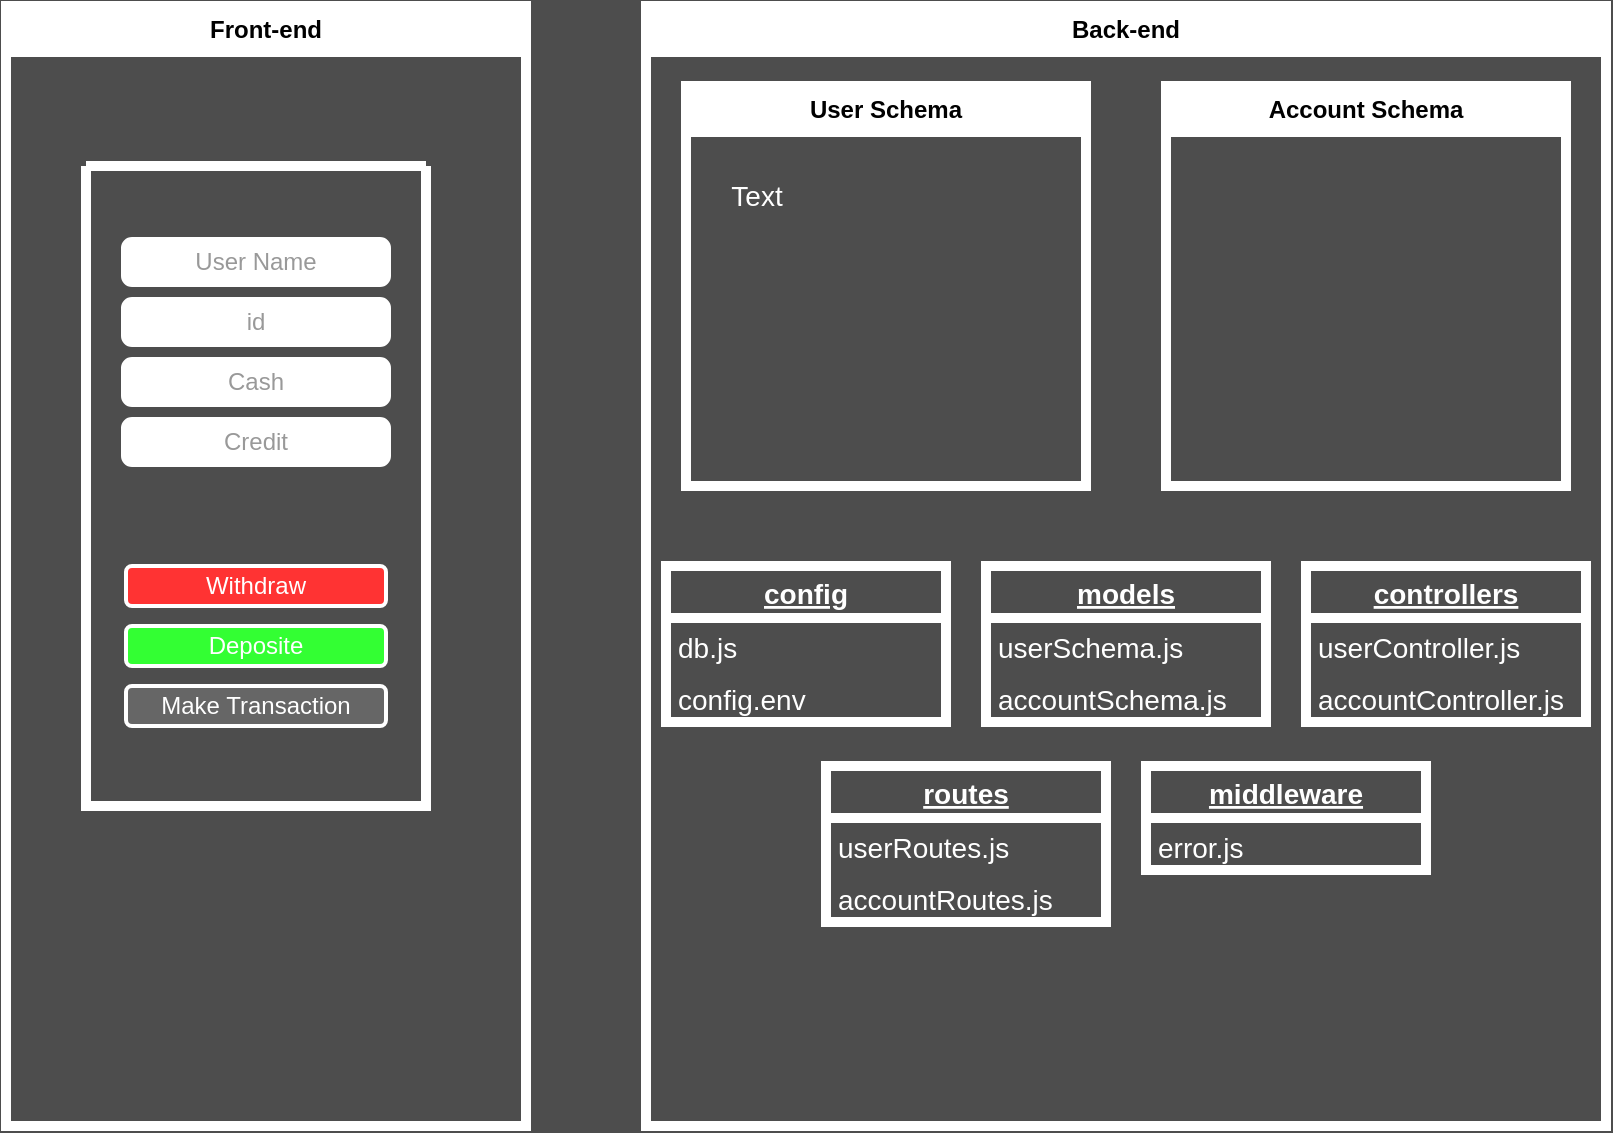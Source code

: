 <mxfile version="20.8.23" type="github">
  <diagram name="‫עמוד-1‬" id="669H-x8ZkATwqJho2Dp_">
    <mxGraphModel dx="954" dy="616" grid="1" gridSize="10" guides="1" tooltips="1" connect="1" arrows="1" fold="1" page="1" pageScale="1" pageWidth="850" pageHeight="1100" background="#4D4D4D" math="0" shadow="0">
      <root>
        <mxCell id="0" />
        <mxCell id="1" parent="0" />
        <mxCell id="kBXu6ObaHWG-ue7Rh79I-1" value="Back-end" style="swimlane;whiteSpace=wrap;html=1;strokeColor=#FFFFFF;strokeWidth=5;" vertex="1" parent="1">
          <mxGeometry x="360" y="40" width="480" height="560" as="geometry" />
        </mxCell>
        <mxCell id="kBXu6ObaHWG-ue7Rh79I-11" value="User Schema" style="swimlane;whiteSpace=wrap;html=1;strokeColor=#FFFFFF;strokeWidth=5;" vertex="1" parent="kBXu6ObaHWG-ue7Rh79I-1">
          <mxGeometry x="20" y="40" width="200" height="200" as="geometry" />
        </mxCell>
        <mxCell id="kBXu6ObaHWG-ue7Rh79I-39" value="Text" style="text;html=1;align=center;verticalAlign=middle;resizable=0;points=[];autosize=1;strokeColor=none;fillColor=none;fontSize=14;fontColor=#FFFFFF;" vertex="1" parent="kBXu6ObaHWG-ue7Rh79I-11">
          <mxGeometry x="10" y="40" width="50" height="30" as="geometry" />
        </mxCell>
        <mxCell id="kBXu6ObaHWG-ue7Rh79I-14" value="Account Schema" style="swimlane;whiteSpace=wrap;html=1;strokeColor=#FFFFFF;strokeWidth=5;" vertex="1" parent="kBXu6ObaHWG-ue7Rh79I-1">
          <mxGeometry x="260" y="40" width="200" height="200" as="geometry" />
        </mxCell>
        <mxCell id="kBXu6ObaHWG-ue7Rh79I-15" value="controllers" style="swimlane;fontStyle=5;childLayout=stackLayout;horizontal=1;startSize=26;fillColor=none;horizontalStack=0;resizeParent=1;resizeParentMax=0;resizeLast=0;collapsible=1;marginBottom=0;strokeColor=#FFFFFF;strokeWidth=5;fontColor=#FFFFFF;fontSize=14;" vertex="1" parent="kBXu6ObaHWG-ue7Rh79I-1">
          <mxGeometry x="330" y="280" width="140" height="78" as="geometry" />
        </mxCell>
        <mxCell id="kBXu6ObaHWG-ue7Rh79I-16" value="userController.js" style="text;strokeColor=none;fillColor=none;align=left;verticalAlign=top;spacingLeft=4;spacingRight=4;overflow=hidden;rotatable=0;points=[[0,0.5],[1,0.5]];portConstraint=eastwest;fontColor=#FFFFFF;fontSize=14;" vertex="1" parent="kBXu6ObaHWG-ue7Rh79I-15">
          <mxGeometry y="26" width="140" height="26" as="geometry" />
        </mxCell>
        <mxCell id="kBXu6ObaHWG-ue7Rh79I-18" value="accountController.js" style="text;strokeColor=none;fillColor=none;align=left;verticalAlign=top;spacingLeft=4;spacingRight=4;overflow=hidden;rotatable=0;points=[[0,0.5],[1,0.5]];portConstraint=eastwest;fontColor=#FFFFFF;fontSize=14;" vertex="1" parent="kBXu6ObaHWG-ue7Rh79I-15">
          <mxGeometry y="52" width="140" height="26" as="geometry" />
        </mxCell>
        <mxCell id="kBXu6ObaHWG-ue7Rh79I-20" value="models" style="swimlane;fontStyle=5;childLayout=stackLayout;horizontal=1;startSize=26;fillColor=none;horizontalStack=0;resizeParent=1;resizeParentMax=0;resizeLast=0;collapsible=1;marginBottom=0;strokeColor=#FFFFFF;strokeWidth=5;fontColor=#FFFFFF;fontSize=14;" vertex="1" parent="kBXu6ObaHWG-ue7Rh79I-1">
          <mxGeometry x="170" y="280" width="140" height="78" as="geometry" />
        </mxCell>
        <mxCell id="kBXu6ObaHWG-ue7Rh79I-21" value="userSchema.js" style="text;strokeColor=none;fillColor=none;align=left;verticalAlign=top;spacingLeft=4;spacingRight=4;overflow=hidden;rotatable=0;points=[[0,0.5],[1,0.5]];portConstraint=eastwest;fontColor=#FFFFFF;fontSize=14;" vertex="1" parent="kBXu6ObaHWG-ue7Rh79I-20">
          <mxGeometry y="26" width="140" height="26" as="geometry" />
        </mxCell>
        <mxCell id="kBXu6ObaHWG-ue7Rh79I-22" value="accountSchema.js" style="text;strokeColor=none;fillColor=none;align=left;verticalAlign=top;spacingLeft=4;spacingRight=4;overflow=hidden;rotatable=0;points=[[0,0.5],[1,0.5]];portConstraint=eastwest;fontColor=#FFFFFF;fontSize=14;" vertex="1" parent="kBXu6ObaHWG-ue7Rh79I-20">
          <mxGeometry y="52" width="140" height="26" as="geometry" />
        </mxCell>
        <mxCell id="kBXu6ObaHWG-ue7Rh79I-28" value="config" style="swimlane;fontStyle=5;childLayout=stackLayout;horizontal=1;startSize=26;fillColor=none;horizontalStack=0;resizeParent=1;resizeParentMax=0;resizeLast=0;collapsible=1;marginBottom=0;strokeColor=#FFFFFF;strokeWidth=5;fontColor=#FFFFFF;fontSize=14;" vertex="1" parent="kBXu6ObaHWG-ue7Rh79I-1">
          <mxGeometry x="10" y="280" width="140" height="78" as="geometry" />
        </mxCell>
        <mxCell id="kBXu6ObaHWG-ue7Rh79I-29" value="db.js" style="text;strokeColor=none;fillColor=none;align=left;verticalAlign=top;spacingLeft=4;spacingRight=4;overflow=hidden;rotatable=0;points=[[0,0.5],[1,0.5]];portConstraint=eastwest;fontColor=#FFFFFF;fontSize=14;" vertex="1" parent="kBXu6ObaHWG-ue7Rh79I-28">
          <mxGeometry y="26" width="140" height="26" as="geometry" />
        </mxCell>
        <mxCell id="kBXu6ObaHWG-ue7Rh79I-30" value="config.env" style="text;strokeColor=none;fillColor=none;align=left;verticalAlign=top;spacingLeft=4;spacingRight=4;overflow=hidden;rotatable=0;points=[[0,0.5],[1,0.5]];portConstraint=eastwest;fontColor=#FFFFFF;fontSize=14;" vertex="1" parent="kBXu6ObaHWG-ue7Rh79I-28">
          <mxGeometry y="52" width="140" height="26" as="geometry" />
        </mxCell>
        <mxCell id="kBXu6ObaHWG-ue7Rh79I-35" value="routes" style="swimlane;fontStyle=5;childLayout=stackLayout;horizontal=1;startSize=26;fillColor=none;horizontalStack=0;resizeParent=1;resizeParentMax=0;resizeLast=0;collapsible=1;marginBottom=0;strokeColor=#FFFFFF;strokeWidth=5;fontColor=#FFFFFF;fontSize=14;" vertex="1" parent="kBXu6ObaHWG-ue7Rh79I-1">
          <mxGeometry x="90" y="380" width="140" height="78" as="geometry" />
        </mxCell>
        <mxCell id="kBXu6ObaHWG-ue7Rh79I-36" value="userRoutes.js" style="text;strokeColor=none;fillColor=none;align=left;verticalAlign=top;spacingLeft=4;spacingRight=4;overflow=hidden;rotatable=0;points=[[0,0.5],[1,0.5]];portConstraint=eastwest;fontColor=#FFFFFF;fontSize=14;" vertex="1" parent="kBXu6ObaHWG-ue7Rh79I-35">
          <mxGeometry y="26" width="140" height="26" as="geometry" />
        </mxCell>
        <mxCell id="kBXu6ObaHWG-ue7Rh79I-37" value="accountRoutes.js" style="text;strokeColor=none;fillColor=none;align=left;verticalAlign=top;spacingLeft=4;spacingRight=4;overflow=hidden;rotatable=0;points=[[0,0.5],[1,0.5]];portConstraint=eastwest;fontColor=#FFFFFF;fontSize=14;" vertex="1" parent="kBXu6ObaHWG-ue7Rh79I-35">
          <mxGeometry y="52" width="140" height="26" as="geometry" />
        </mxCell>
        <mxCell id="kBXu6ObaHWG-ue7Rh79I-32" value="middleware" style="swimlane;fontStyle=5;childLayout=stackLayout;horizontal=1;startSize=26;fillColor=none;horizontalStack=0;resizeParent=1;resizeParentMax=0;resizeLast=0;collapsible=1;marginBottom=0;strokeColor=#FFFFFF;strokeWidth=5;fontColor=#FFFFFF;fontSize=14;" vertex="1" parent="kBXu6ObaHWG-ue7Rh79I-1">
          <mxGeometry x="250" y="380" width="140" height="52" as="geometry" />
        </mxCell>
        <mxCell id="kBXu6ObaHWG-ue7Rh79I-33" value="error.js" style="text;strokeColor=none;fillColor=none;align=left;verticalAlign=top;spacingLeft=4;spacingRight=4;overflow=hidden;rotatable=0;points=[[0,0.5],[1,0.5]];portConstraint=eastwest;fontColor=#FFFFFF;fontSize=14;" vertex="1" parent="kBXu6ObaHWG-ue7Rh79I-32">
          <mxGeometry y="26" width="140" height="26" as="geometry" />
        </mxCell>
        <mxCell id="kBXu6ObaHWG-ue7Rh79I-2" value="Front-end" style="swimlane;whiteSpace=wrap;html=1;strokeColor=#FFFFFF;strokeWidth=5;" vertex="1" parent="1">
          <mxGeometry x="40" y="40" width="260" height="560" as="geometry" />
        </mxCell>
        <mxCell id="kBXu6ObaHWG-ue7Rh79I-4" value="" style="swimlane;startSize=0;strokeColor=#FFFFFF;strokeWidth=5;" vertex="1" parent="kBXu6ObaHWG-ue7Rh79I-2">
          <mxGeometry x="40" y="80" width="170" height="320" as="geometry" />
        </mxCell>
        <mxCell id="kBXu6ObaHWG-ue7Rh79I-5" value="&lt;font color=&quot;#999999&quot;&gt;User Name&lt;/font&gt;" style="rounded=1;whiteSpace=wrap;html=1;strokeColor=#FFFFFF;strokeWidth=5;" vertex="1" parent="kBXu6ObaHWG-ue7Rh79I-4">
          <mxGeometry x="20" y="38" width="130" height="20" as="geometry" />
        </mxCell>
        <mxCell id="kBXu6ObaHWG-ue7Rh79I-23" value="&lt;font color=&quot;#999999&quot;&gt;id&lt;/font&gt;" style="rounded=1;whiteSpace=wrap;html=1;strokeColor=#FFFFFF;strokeWidth=5;" vertex="1" parent="kBXu6ObaHWG-ue7Rh79I-4">
          <mxGeometry x="20" y="68" width="130" height="20" as="geometry" />
        </mxCell>
        <mxCell id="kBXu6ObaHWG-ue7Rh79I-24" value="&lt;font color=&quot;#999999&quot;&gt;Cash&lt;/font&gt;" style="rounded=1;whiteSpace=wrap;html=1;strokeColor=#FFFFFF;strokeWidth=5;" vertex="1" parent="kBXu6ObaHWG-ue7Rh79I-4">
          <mxGeometry x="20" y="98" width="130" height="20" as="geometry" />
        </mxCell>
        <mxCell id="kBXu6ObaHWG-ue7Rh79I-25" value="&lt;font color=&quot;#999999&quot;&gt;Credit&lt;/font&gt;" style="rounded=1;whiteSpace=wrap;html=1;strokeColor=#FFFFFF;strokeWidth=5;" vertex="1" parent="kBXu6ObaHWG-ue7Rh79I-4">
          <mxGeometry x="20" y="128" width="130" height="20" as="geometry" />
        </mxCell>
        <mxCell id="kBXu6ObaHWG-ue7Rh79I-26" value="&lt;font color=&quot;#ffffff&quot;&gt;Withdraw&lt;/font&gt;" style="rounded=1;whiteSpace=wrap;html=1;strokeColor=#FFFFFF;strokeWidth=2;fillColor=#FF3333;" vertex="1" parent="kBXu6ObaHWG-ue7Rh79I-4">
          <mxGeometry x="20" y="200" width="130" height="20" as="geometry" />
        </mxCell>
        <mxCell id="kBXu6ObaHWG-ue7Rh79I-27" value="&lt;font color=&quot;#ffffff&quot;&gt;Deposite&lt;/font&gt;" style="rounded=1;whiteSpace=wrap;html=1;strokeColor=#FFFFFF;strokeWidth=2;fillColor=#33FF33;" vertex="1" parent="kBXu6ObaHWG-ue7Rh79I-4">
          <mxGeometry x="20" y="230" width="130" height="20" as="geometry" />
        </mxCell>
        <mxCell id="kBXu6ObaHWG-ue7Rh79I-31" value="&lt;font color=&quot;#ffffff&quot;&gt;Make Transaction&lt;/font&gt;" style="rounded=1;whiteSpace=wrap;html=1;strokeColor=#FFFFFF;strokeWidth=2;fillColor=#666666;" vertex="1" parent="kBXu6ObaHWG-ue7Rh79I-4">
          <mxGeometry x="20" y="260" width="130" height="20" as="geometry" />
        </mxCell>
      </root>
    </mxGraphModel>
  </diagram>
</mxfile>
